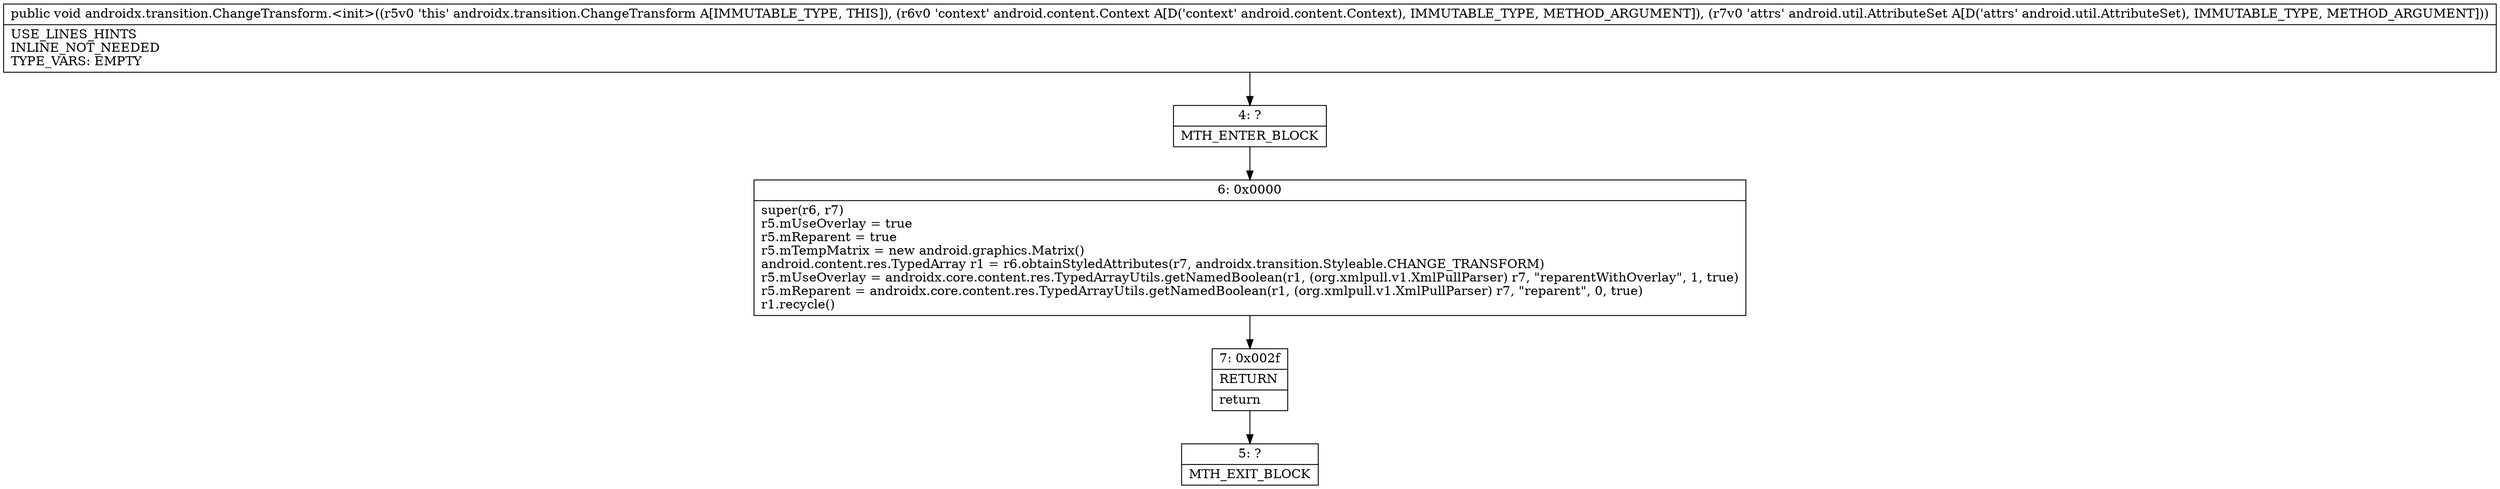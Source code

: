 digraph "CFG forandroidx.transition.ChangeTransform.\<init\>(Landroid\/content\/Context;Landroid\/util\/AttributeSet;)V" {
Node_4 [shape=record,label="{4\:\ ?|MTH_ENTER_BLOCK\l}"];
Node_6 [shape=record,label="{6\:\ 0x0000|super(r6, r7)\lr5.mUseOverlay = true\lr5.mReparent = true\lr5.mTempMatrix = new android.graphics.Matrix()\landroid.content.res.TypedArray r1 = r6.obtainStyledAttributes(r7, androidx.transition.Styleable.CHANGE_TRANSFORM)\lr5.mUseOverlay = androidx.core.content.res.TypedArrayUtils.getNamedBoolean(r1, (org.xmlpull.v1.XmlPullParser) r7, \"reparentWithOverlay\", 1, true)\lr5.mReparent = androidx.core.content.res.TypedArrayUtils.getNamedBoolean(r1, (org.xmlpull.v1.XmlPullParser) r7, \"reparent\", 0, true)\lr1.recycle()\l}"];
Node_7 [shape=record,label="{7\:\ 0x002f|RETURN\l|return\l}"];
Node_5 [shape=record,label="{5\:\ ?|MTH_EXIT_BLOCK\l}"];
MethodNode[shape=record,label="{public void androidx.transition.ChangeTransform.\<init\>((r5v0 'this' androidx.transition.ChangeTransform A[IMMUTABLE_TYPE, THIS]), (r6v0 'context' android.content.Context A[D('context' android.content.Context), IMMUTABLE_TYPE, METHOD_ARGUMENT]), (r7v0 'attrs' android.util.AttributeSet A[D('attrs' android.util.AttributeSet), IMMUTABLE_TYPE, METHOD_ARGUMENT]))  | USE_LINES_HINTS\lINLINE_NOT_NEEDED\lTYPE_VARS: EMPTY\l}"];
MethodNode -> Node_4;Node_4 -> Node_6;
Node_6 -> Node_7;
Node_7 -> Node_5;
}

